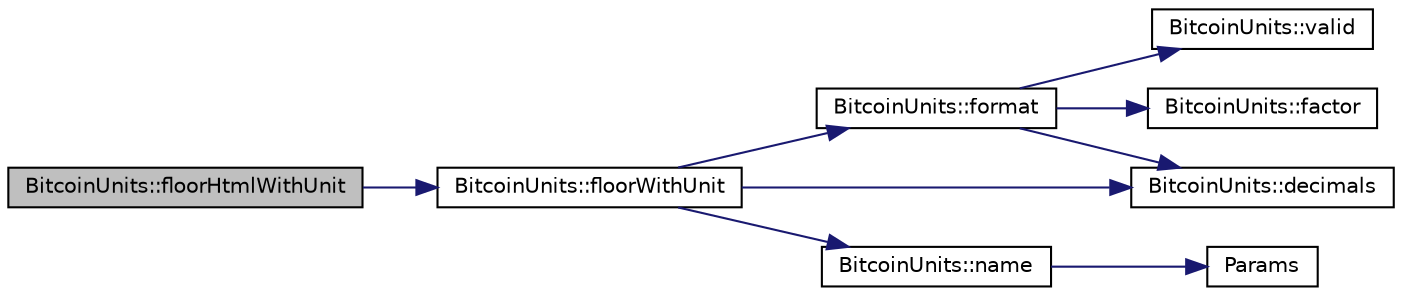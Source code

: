 digraph "BitcoinUnits::floorHtmlWithUnit"
{
  edge [fontname="Helvetica",fontsize="10",labelfontname="Helvetica",labelfontsize="10"];
  node [fontname="Helvetica",fontsize="10",shape=record];
  rankdir="LR";
  Node182 [label="BitcoinUnits::floorHtmlWithUnit",height=0.2,width=0.4,color="black", fillcolor="grey75", style="filled", fontcolor="black"];
  Node182 -> Node183 [color="midnightblue",fontsize="10",style="solid",fontname="Helvetica"];
  Node183 [label="BitcoinUnits::floorWithUnit",height=0.2,width=0.4,color="black", fillcolor="white", style="filled",URL="$class_bitcoin_units.html#a27f991fa46140fcdbb59d842996ee711",tooltip="Format as string (with unit) but floor value up to \"digits\" settings. "];
  Node183 -> Node184 [color="midnightblue",fontsize="10",style="solid",fontname="Helvetica"];
  Node184 [label="BitcoinUnits::format",height=0.2,width=0.4,color="black", fillcolor="white", style="filled",URL="$class_bitcoin_units.html#ab07437e5a788c80a82d75e3714bd3925",tooltip="Format as string. "];
  Node184 -> Node185 [color="midnightblue",fontsize="10",style="solid",fontname="Helvetica"];
  Node185 [label="BitcoinUnits::valid",height=0.2,width=0.4,color="black", fillcolor="white", style="filled",URL="$class_bitcoin_units.html#a81cbc41480adfb600dad79711d336e5f",tooltip="Is unit ID valid? "];
  Node184 -> Node186 [color="midnightblue",fontsize="10",style="solid",fontname="Helvetica"];
  Node186 [label="BitcoinUnits::factor",height=0.2,width=0.4,color="black", fillcolor="white", style="filled",URL="$class_bitcoin_units.html#ae967b9e6ecbb8f041bfe398d27533b09",tooltip="Number of Satoshis (1e-8) per unit. "];
  Node184 -> Node187 [color="midnightblue",fontsize="10",style="solid",fontname="Helvetica"];
  Node187 [label="BitcoinUnits::decimals",height=0.2,width=0.4,color="black", fillcolor="white", style="filled",URL="$class_bitcoin_units.html#a3f0fc21634520ea06c684ba0d7e25f2f",tooltip="Number of decimals left. "];
  Node183 -> Node187 [color="midnightblue",fontsize="10",style="solid",fontname="Helvetica"];
  Node183 -> Node188 [color="midnightblue",fontsize="10",style="solid",fontname="Helvetica"];
  Node188 [label="BitcoinUnits::name",height=0.2,width=0.4,color="black", fillcolor="white", style="filled",URL="$class_bitcoin_units.html#a4cf46136434ed30728608e67e90a9cbe",tooltip="Short name. "];
  Node188 -> Node189 [color="midnightblue",fontsize="10",style="solid",fontname="Helvetica"];
  Node189 [label="Params",height=0.2,width=0.4,color="black", fillcolor="white", style="filled",URL="$chainparams_8cpp.html#ace5c5b706d71a324a417dd2db394fd4a",tooltip="Return the currently selected parameters. "];
}
